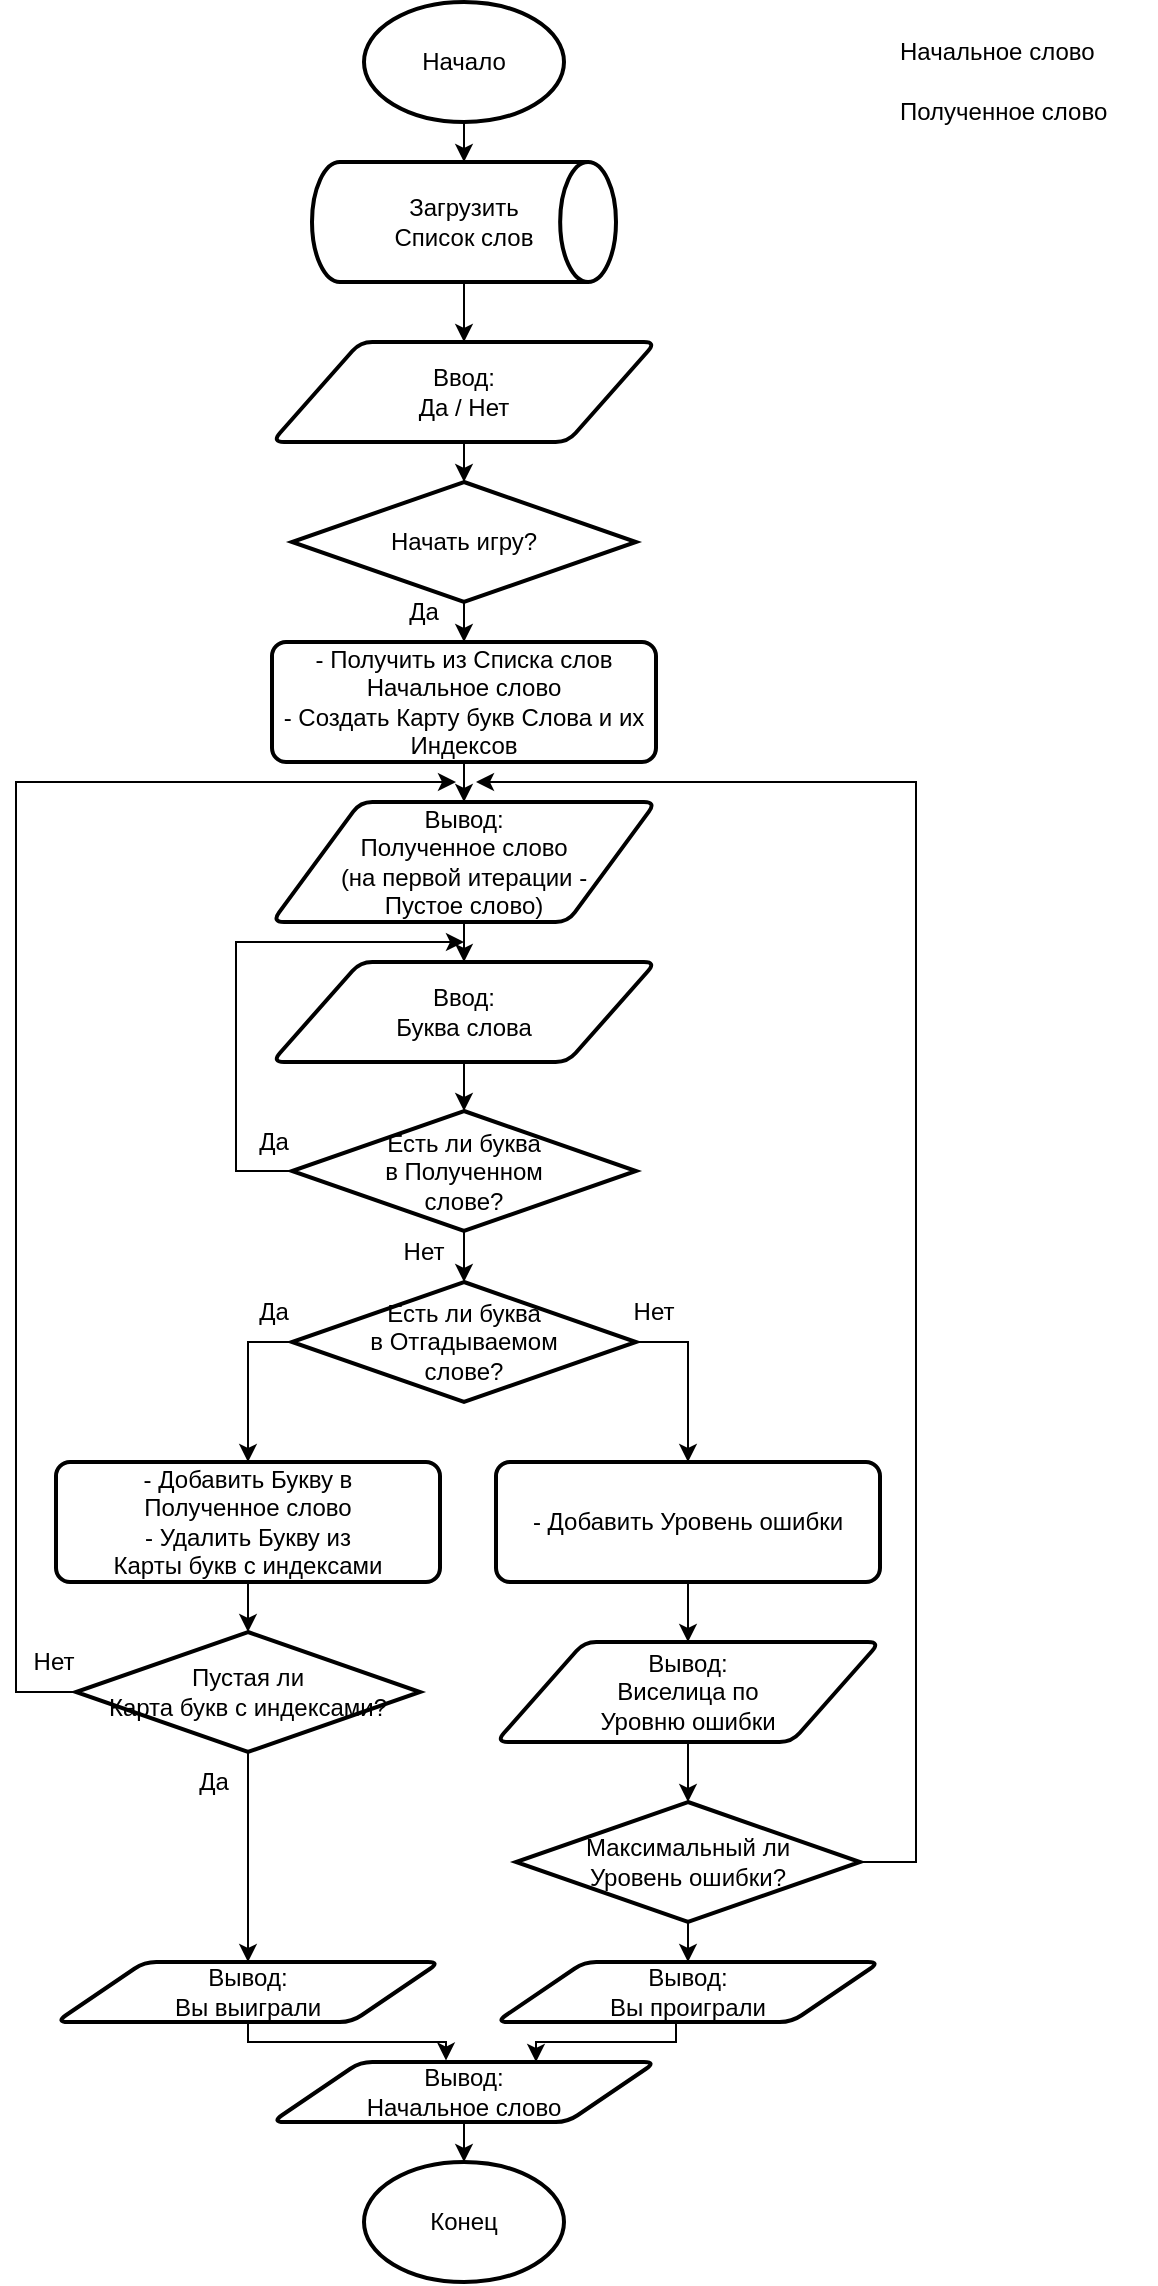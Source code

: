 <mxfile version="27.0.5">
  <diagram name="Страница — 1" id="Q1-yE4wdHoYkO8aqZpEo">
    <mxGraphModel dx="1376" dy="843" grid="1" gridSize="10" guides="1" tooltips="1" connect="1" arrows="1" fold="1" page="1" pageScale="1" pageWidth="827" pageHeight="1169" math="0" shadow="0">
      <root>
        <mxCell id="0" />
        <mxCell id="1" parent="0" />
        <mxCell id="npFlk3cG1vyQBKou53__-33" style="edgeStyle=orthogonalEdgeStyle;rounded=0;orthogonalLoop=1;jettySize=auto;html=1;" edge="1" parent="1" source="npFlk3cG1vyQBKou53__-1" target="npFlk3cG1vyQBKou53__-12">
          <mxGeometry relative="1" as="geometry" />
        </mxCell>
        <mxCell id="npFlk3cG1vyQBKou53__-1" value="Начало" style="strokeWidth=2;html=1;shape=mxgraph.flowchart.start_1;whiteSpace=wrap;" vertex="1" parent="1">
          <mxGeometry x="214" y="10" width="100" height="60" as="geometry" />
        </mxCell>
        <mxCell id="npFlk3cG1vyQBKou53__-4" value="Полученное слово" style="text;html=1;align=left;verticalAlign=middle;whiteSpace=wrap;rounded=0;" vertex="1" parent="1">
          <mxGeometry x="480" y="50" width="130" height="30" as="geometry" />
        </mxCell>
        <mxCell id="npFlk3cG1vyQBKou53__-5" value="Начальное слово" style="text;html=1;align=left;verticalAlign=middle;whiteSpace=wrap;rounded=0;" vertex="1" parent="1">
          <mxGeometry x="480" y="20" width="130" height="30" as="geometry" />
        </mxCell>
        <mxCell id="npFlk3cG1vyQBKou53__-18" style="edgeStyle=orthogonalEdgeStyle;rounded=0;orthogonalLoop=1;jettySize=auto;html=1;exitX=0.5;exitY=1;exitDx=0;exitDy=0;entryX=0.5;entryY=0;entryDx=0;entryDy=0;" edge="1" parent="1" source="npFlk3cG1vyQBKou53__-8" target="npFlk3cG1vyQBKou53__-15">
          <mxGeometry relative="1" as="geometry" />
        </mxCell>
        <mxCell id="npFlk3cG1vyQBKou53__-8" value="Вывод:&lt;br&gt;Полученное слово&lt;div&gt;(на первой итерации -&lt;/div&gt;&lt;div&gt;Пустое слово)&lt;/div&gt;" style="shape=parallelogram;html=1;strokeWidth=2;perimeter=parallelogramPerimeter;whiteSpace=wrap;rounded=1;arcSize=12;size=0.23;" vertex="1" parent="1">
          <mxGeometry x="168" y="410" width="192" height="60" as="geometry" />
        </mxCell>
        <mxCell id="npFlk3cG1vyQBKou53__-9" value="Ввод:&lt;br&gt;Да / Нет" style="shape=parallelogram;html=1;strokeWidth=2;perimeter=parallelogramPerimeter;whiteSpace=wrap;rounded=1;arcSize=12;size=0.23;" vertex="1" parent="1">
          <mxGeometry x="168" y="180" width="192" height="50" as="geometry" />
        </mxCell>
        <mxCell id="npFlk3cG1vyQBKou53__-29" style="edgeStyle=orthogonalEdgeStyle;rounded=0;orthogonalLoop=1;jettySize=auto;html=1;entryX=0.5;entryY=0;entryDx=0;entryDy=0;" edge="1" parent="1" source="npFlk3cG1vyQBKou53__-10" target="npFlk3cG1vyQBKou53__-13">
          <mxGeometry relative="1" as="geometry" />
        </mxCell>
        <mxCell id="npFlk3cG1vyQBKou53__-10" value="Начать игру?" style="strokeWidth=2;html=1;shape=mxgraph.flowchart.decision;whiteSpace=wrap;" vertex="1" parent="1">
          <mxGeometry x="178" y="250" width="172" height="60" as="geometry" />
        </mxCell>
        <mxCell id="npFlk3cG1vyQBKou53__-32" style="edgeStyle=orthogonalEdgeStyle;rounded=0;orthogonalLoop=1;jettySize=auto;html=1;" edge="1" parent="1" source="npFlk3cG1vyQBKou53__-12" target="npFlk3cG1vyQBKou53__-9">
          <mxGeometry relative="1" as="geometry" />
        </mxCell>
        <mxCell id="npFlk3cG1vyQBKou53__-12" value="Загрузить&lt;div&gt;Список&amp;nbsp;&lt;span style=&quot;background-color: transparent; color: light-dark(rgb(0, 0, 0), rgb(255, 255, 255));&quot;&gt;слов&lt;/span&gt;&lt;/div&gt;" style="strokeWidth=2;html=1;shape=mxgraph.flowchart.direct_data;whiteSpace=wrap;" vertex="1" parent="1">
          <mxGeometry x="188" y="90" width="152" height="60" as="geometry" />
        </mxCell>
        <mxCell id="npFlk3cG1vyQBKou53__-28" style="edgeStyle=orthogonalEdgeStyle;rounded=0;orthogonalLoop=1;jettySize=auto;html=1;entryX=0.5;entryY=0;entryDx=0;entryDy=0;" edge="1" parent="1" source="npFlk3cG1vyQBKou53__-13" target="npFlk3cG1vyQBKou53__-8">
          <mxGeometry relative="1" as="geometry" />
        </mxCell>
        <mxCell id="npFlk3cG1vyQBKou53__-13" value="- Получить из Списка слов&lt;div&gt;Начальное слово&lt;/div&gt;&lt;div&gt;- Создать Карту букв Слова и их Индексов&lt;/div&gt;" style="rounded=1;whiteSpace=wrap;html=1;absoluteArcSize=1;arcSize=14;strokeWidth=2;" vertex="1" parent="1">
          <mxGeometry x="168" y="330" width="192" height="60" as="geometry" />
        </mxCell>
        <mxCell id="npFlk3cG1vyQBKou53__-21" style="edgeStyle=orthogonalEdgeStyle;rounded=0;orthogonalLoop=1;jettySize=auto;html=1;" edge="1" parent="1" source="npFlk3cG1vyQBKou53__-15" target="npFlk3cG1vyQBKou53__-16">
          <mxGeometry relative="1" as="geometry" />
        </mxCell>
        <mxCell id="npFlk3cG1vyQBKou53__-15" value="Ввод:&lt;br&gt;Буква слова" style="shape=parallelogram;html=1;strokeWidth=2;perimeter=parallelogramPerimeter;whiteSpace=wrap;rounded=1;arcSize=12;size=0.23;" vertex="1" parent="1">
          <mxGeometry x="168" y="490" width="192" height="50" as="geometry" />
        </mxCell>
        <mxCell id="npFlk3cG1vyQBKou53__-23" style="edgeStyle=orthogonalEdgeStyle;rounded=0;orthogonalLoop=1;jettySize=auto;html=1;" edge="1" parent="1" source="npFlk3cG1vyQBKou53__-16">
          <mxGeometry relative="1" as="geometry">
            <mxPoint x="264" y="480" as="targetPoint" />
            <Array as="points">
              <mxPoint x="150" y="595" />
              <mxPoint x="150" y="480" />
            </Array>
          </mxGeometry>
        </mxCell>
        <mxCell id="npFlk3cG1vyQBKou53__-16" value="Есть ли буква&lt;div&gt;в Полученном&lt;/div&gt;&lt;div&gt;слове?&lt;/div&gt;" style="strokeWidth=2;html=1;shape=mxgraph.flowchart.decision;whiteSpace=wrap;" vertex="1" parent="1">
          <mxGeometry x="178" y="564.5" width="172" height="60" as="geometry" />
        </mxCell>
        <mxCell id="npFlk3cG1vyQBKou53__-38" style="edgeStyle=orthogonalEdgeStyle;rounded=0;orthogonalLoop=1;jettySize=auto;html=1;exitX=0;exitY=0.5;exitDx=0;exitDy=0;exitPerimeter=0;" edge="1" parent="1" source="npFlk3cG1vyQBKou53__-17" target="npFlk3cG1vyQBKou53__-36">
          <mxGeometry relative="1" as="geometry" />
        </mxCell>
        <mxCell id="npFlk3cG1vyQBKou53__-42" style="edgeStyle=orthogonalEdgeStyle;rounded=0;orthogonalLoop=1;jettySize=auto;html=1;exitX=1;exitY=0.5;exitDx=0;exitDy=0;exitPerimeter=0;" edge="1" parent="1" source="npFlk3cG1vyQBKou53__-17" target="npFlk3cG1vyQBKou53__-41">
          <mxGeometry relative="1" as="geometry" />
        </mxCell>
        <mxCell id="npFlk3cG1vyQBKou53__-17" value="Есть ли буква&lt;div&gt;в Отгадываемом&lt;/div&gt;&lt;div&gt;слове?&lt;/div&gt;" style="strokeWidth=2;html=1;shape=mxgraph.flowchart.decision;whiteSpace=wrap;" vertex="1" parent="1">
          <mxGeometry x="178" y="650" width="172" height="60" as="geometry" />
        </mxCell>
        <mxCell id="npFlk3cG1vyQBKou53__-25" value="Да" style="text;html=1;align=center;verticalAlign=middle;whiteSpace=wrap;rounded=0;" vertex="1" parent="1">
          <mxGeometry x="150" y="565" width="38" height="30" as="geometry" />
        </mxCell>
        <mxCell id="npFlk3cG1vyQBKou53__-26" style="edgeStyle=orthogonalEdgeStyle;rounded=0;orthogonalLoop=1;jettySize=auto;html=1;entryX=0.5;entryY=0;entryDx=0;entryDy=0;entryPerimeter=0;" edge="1" parent="1" source="npFlk3cG1vyQBKou53__-16" target="npFlk3cG1vyQBKou53__-17">
          <mxGeometry relative="1" as="geometry" />
        </mxCell>
        <mxCell id="npFlk3cG1vyQBKou53__-27" value="Нет" style="text;html=1;align=center;verticalAlign=middle;whiteSpace=wrap;rounded=0;" vertex="1" parent="1">
          <mxGeometry x="225" y="620" width="38" height="30" as="geometry" />
        </mxCell>
        <mxCell id="npFlk3cG1vyQBKou53__-30" value="Да" style="text;html=1;align=center;verticalAlign=middle;whiteSpace=wrap;rounded=0;" vertex="1" parent="1">
          <mxGeometry x="225" y="300" width="38" height="30" as="geometry" />
        </mxCell>
        <mxCell id="npFlk3cG1vyQBKou53__-31" style="edgeStyle=orthogonalEdgeStyle;rounded=0;orthogonalLoop=1;jettySize=auto;html=1;entryX=0.5;entryY=0;entryDx=0;entryDy=0;entryPerimeter=0;" edge="1" parent="1" source="npFlk3cG1vyQBKou53__-9" target="npFlk3cG1vyQBKou53__-10">
          <mxGeometry relative="1" as="geometry" />
        </mxCell>
        <mxCell id="npFlk3cG1vyQBKou53__-40" style="edgeStyle=orthogonalEdgeStyle;rounded=0;orthogonalLoop=1;jettySize=auto;html=1;" edge="1" parent="1" source="npFlk3cG1vyQBKou53__-48">
          <mxGeometry relative="1" as="geometry">
            <mxPoint x="260" y="400" as="targetPoint" />
            <Array as="points">
              <mxPoint x="40" y="855" />
              <mxPoint x="40" y="400" />
            </Array>
          </mxGeometry>
        </mxCell>
        <mxCell id="npFlk3cG1vyQBKou53__-49" style="edgeStyle=orthogonalEdgeStyle;rounded=0;orthogonalLoop=1;jettySize=auto;html=1;" edge="1" parent="1" source="npFlk3cG1vyQBKou53__-36" target="npFlk3cG1vyQBKou53__-48">
          <mxGeometry relative="1" as="geometry" />
        </mxCell>
        <mxCell id="npFlk3cG1vyQBKou53__-36" value="- Добавить Букву в&lt;div&gt;Полученное слово&lt;div&gt;- Удалить Букву из&lt;/div&gt;&lt;div&gt;Карты букв с индексами&lt;/div&gt;&lt;/div&gt;" style="rounded=1;whiteSpace=wrap;html=1;absoluteArcSize=1;arcSize=14;strokeWidth=2;" vertex="1" parent="1">
          <mxGeometry x="60" y="740" width="192" height="60" as="geometry" />
        </mxCell>
        <mxCell id="npFlk3cG1vyQBKou53__-39" value="Да" style="text;html=1;align=center;verticalAlign=middle;whiteSpace=wrap;rounded=0;" vertex="1" parent="1">
          <mxGeometry x="150" y="650" width="38" height="30" as="geometry" />
        </mxCell>
        <mxCell id="npFlk3cG1vyQBKou53__-46" style="edgeStyle=orthogonalEdgeStyle;rounded=0;orthogonalLoop=1;jettySize=auto;html=1;" edge="1" parent="1" source="npFlk3cG1vyQBKou53__-41" target="npFlk3cG1vyQBKou53__-45">
          <mxGeometry relative="1" as="geometry" />
        </mxCell>
        <mxCell id="npFlk3cG1vyQBKou53__-41" value="- Добавить Уровень ошибки" style="rounded=1;whiteSpace=wrap;html=1;absoluteArcSize=1;arcSize=14;strokeWidth=2;" vertex="1" parent="1">
          <mxGeometry x="280" y="740" width="192" height="60" as="geometry" />
        </mxCell>
        <mxCell id="npFlk3cG1vyQBKou53__-43" value="Нет" style="text;html=1;align=center;verticalAlign=middle;whiteSpace=wrap;rounded=0;" vertex="1" parent="1">
          <mxGeometry x="340" y="650" width="38" height="30" as="geometry" />
        </mxCell>
        <mxCell id="npFlk3cG1vyQBKou53__-47" style="edgeStyle=orthogonalEdgeStyle;rounded=0;orthogonalLoop=1;jettySize=auto;html=1;exitX=1;exitY=0.5;exitDx=0;exitDy=0;exitPerimeter=0;" edge="1" parent="1" source="npFlk3cG1vyQBKou53__-51">
          <mxGeometry relative="1" as="geometry">
            <mxPoint x="270" y="400" as="targetPoint" />
            <Array as="points">
              <mxPoint x="490" y="940" />
              <mxPoint x="490" y="400" />
            </Array>
          </mxGeometry>
        </mxCell>
        <mxCell id="npFlk3cG1vyQBKou53__-52" style="edgeStyle=orthogonalEdgeStyle;rounded=0;orthogonalLoop=1;jettySize=auto;html=1;" edge="1" parent="1" source="npFlk3cG1vyQBKou53__-45" target="npFlk3cG1vyQBKou53__-51">
          <mxGeometry relative="1" as="geometry" />
        </mxCell>
        <mxCell id="npFlk3cG1vyQBKou53__-45" value="Вывод:&lt;br&gt;Виселица по&lt;div&gt;Уровню ошибки&lt;/div&gt;" style="shape=parallelogram;html=1;strokeWidth=2;perimeter=parallelogramPerimeter;whiteSpace=wrap;rounded=1;arcSize=12;size=0.23;" vertex="1" parent="1">
          <mxGeometry x="280" y="830" width="192" height="50" as="geometry" />
        </mxCell>
        <mxCell id="npFlk3cG1vyQBKou53__-57" style="edgeStyle=orthogonalEdgeStyle;rounded=0;orthogonalLoop=1;jettySize=auto;html=1;entryX=0.5;entryY=0;entryDx=0;entryDy=0;" edge="1" parent="1" source="npFlk3cG1vyQBKou53__-48" target="npFlk3cG1vyQBKou53__-54">
          <mxGeometry relative="1" as="geometry" />
        </mxCell>
        <mxCell id="npFlk3cG1vyQBKou53__-48" value="Пустая ли&lt;div&gt;Карта букв с индексами?&lt;/div&gt;" style="strokeWidth=2;html=1;shape=mxgraph.flowchart.decision;whiteSpace=wrap;" vertex="1" parent="1">
          <mxGeometry x="70" y="825" width="172" height="60" as="geometry" />
        </mxCell>
        <mxCell id="npFlk3cG1vyQBKou53__-50" value="Нет" style="text;html=1;align=center;verticalAlign=middle;whiteSpace=wrap;rounded=0;" vertex="1" parent="1">
          <mxGeometry x="40" y="825" width="38" height="30" as="geometry" />
        </mxCell>
        <mxCell id="npFlk3cG1vyQBKou53__-59" style="edgeStyle=orthogonalEdgeStyle;rounded=0;orthogonalLoop=1;jettySize=auto;html=1;" edge="1" parent="1" source="npFlk3cG1vyQBKou53__-51" target="npFlk3cG1vyQBKou53__-53">
          <mxGeometry relative="1" as="geometry" />
        </mxCell>
        <mxCell id="npFlk3cG1vyQBKou53__-51" value="Максимальный ли&lt;br&gt;&lt;div&gt;Уровень ошибки?&lt;/div&gt;" style="strokeWidth=2;html=1;shape=mxgraph.flowchart.decision;whiteSpace=wrap;" vertex="1" parent="1">
          <mxGeometry x="290" y="910" width="172" height="60" as="geometry" />
        </mxCell>
        <mxCell id="npFlk3cG1vyQBKou53__-53" value="Вывод:&lt;br&gt;Вы проиграли" style="shape=parallelogram;html=1;strokeWidth=2;perimeter=parallelogramPerimeter;whiteSpace=wrap;rounded=1;arcSize=12;size=0.23;" vertex="1" parent="1">
          <mxGeometry x="280" y="990" width="192" height="30" as="geometry" />
        </mxCell>
        <mxCell id="npFlk3cG1vyQBKou53__-54" value="Вывод:&lt;br&gt;Вы выиграли" style="shape=parallelogram;html=1;strokeWidth=2;perimeter=parallelogramPerimeter;whiteSpace=wrap;rounded=1;arcSize=12;size=0.23;" vertex="1" parent="1">
          <mxGeometry x="60" y="990" width="192" height="30" as="geometry" />
        </mxCell>
        <mxCell id="npFlk3cG1vyQBKou53__-62" style="edgeStyle=orthogonalEdgeStyle;rounded=0;orthogonalLoop=1;jettySize=auto;html=1;" edge="1" parent="1" source="npFlk3cG1vyQBKou53__-55" target="npFlk3cG1vyQBKou53__-56">
          <mxGeometry relative="1" as="geometry" />
        </mxCell>
        <mxCell id="npFlk3cG1vyQBKou53__-55" value="Вывод:&lt;br&gt;Начальное слово" style="shape=parallelogram;html=1;strokeWidth=2;perimeter=parallelogramPerimeter;whiteSpace=wrap;rounded=1;arcSize=12;size=0.23;" vertex="1" parent="1">
          <mxGeometry x="168" y="1040" width="192" height="30" as="geometry" />
        </mxCell>
        <mxCell id="npFlk3cG1vyQBKou53__-56" value="Конец" style="strokeWidth=2;html=1;shape=mxgraph.flowchart.start_1;whiteSpace=wrap;" vertex="1" parent="1">
          <mxGeometry x="214" y="1090" width="100" height="60" as="geometry" />
        </mxCell>
        <mxCell id="npFlk3cG1vyQBKou53__-58" value="Да" style="text;html=1;align=center;verticalAlign=middle;whiteSpace=wrap;rounded=0;" vertex="1" parent="1">
          <mxGeometry x="120" y="885" width="38" height="30" as="geometry" />
        </mxCell>
        <mxCell id="npFlk3cG1vyQBKou53__-60" style="edgeStyle=orthogonalEdgeStyle;rounded=0;orthogonalLoop=1;jettySize=auto;html=1;exitX=0.5;exitY=1;exitDx=0;exitDy=0;entryX=0.454;entryY=-0.022;entryDx=0;entryDy=0;entryPerimeter=0;" edge="1" parent="1" source="npFlk3cG1vyQBKou53__-54" target="npFlk3cG1vyQBKou53__-55">
          <mxGeometry relative="1" as="geometry">
            <mxPoint x="270" y="1010" as="targetPoint" />
            <Array as="points">
              <mxPoint x="156" y="1030" />
              <mxPoint x="255" y="1030" />
              <mxPoint x="255" y="1039" />
            </Array>
          </mxGeometry>
        </mxCell>
        <mxCell id="npFlk3cG1vyQBKou53__-61" style="edgeStyle=orthogonalEdgeStyle;rounded=0;orthogonalLoop=1;jettySize=auto;html=1;" edge="1" parent="1" source="npFlk3cG1vyQBKou53__-53">
          <mxGeometry relative="1" as="geometry">
            <mxPoint x="300" y="1040" as="targetPoint" />
            <Array as="points">
              <mxPoint x="370" y="1030" />
              <mxPoint x="300" y="1030" />
              <mxPoint x="300" y="1040" />
            </Array>
          </mxGeometry>
        </mxCell>
      </root>
    </mxGraphModel>
  </diagram>
</mxfile>
